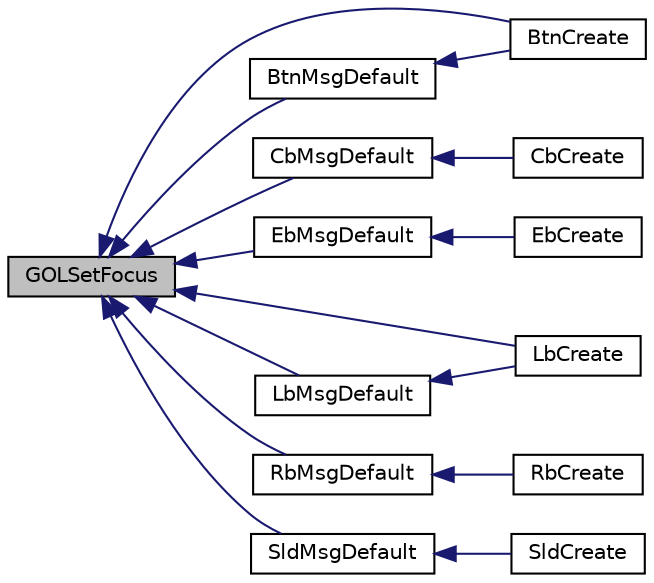 digraph "GOLSetFocus"
{
  edge [fontname="Helvetica",fontsize="10",labelfontname="Helvetica",labelfontsize="10"];
  node [fontname="Helvetica",fontsize="10",shape=record];
  rankdir="LR";
  Node1 [label="GOLSetFocus",height=0.2,width=0.4,color="black", fillcolor="grey75", style="filled", fontcolor="black"];
  Node1 -> Node2 [dir="back",color="midnightblue",fontsize="10",style="solid",fontname="Helvetica"];
  Node2 [label="BtnCreate",height=0.2,width=0.4,color="black", fillcolor="white", style="filled",URL="$_button_8h.html#a58bae4324dd2fe73c331fbcde3e997e0"];
  Node1 -> Node3 [dir="back",color="midnightblue",fontsize="10",style="solid",fontname="Helvetica"];
  Node3 [label="BtnMsgDefault",height=0.2,width=0.4,color="black", fillcolor="white", style="filled",URL="$_button_8h.html#a078eed3dd5c71a2677ce88cd4bd8c634"];
  Node3 -> Node2 [dir="back",color="midnightblue",fontsize="10",style="solid",fontname="Helvetica"];
  Node1 -> Node4 [dir="back",color="midnightblue",fontsize="10",style="solid",fontname="Helvetica"];
  Node4 [label="CbMsgDefault",height=0.2,width=0.4,color="black", fillcolor="white", style="filled",URL="$_check_box_8h.html#ac0ac250526e87fc958b12a4196e98d7d"];
  Node4 -> Node5 [dir="back",color="midnightblue",fontsize="10",style="solid",fontname="Helvetica"];
  Node5 [label="CbCreate",height=0.2,width=0.4,color="black", fillcolor="white", style="filled",URL="$_check_box_8h.html#a2c9fec16e1cac381a73d28038c7b6747"];
  Node1 -> Node6 [dir="back",color="midnightblue",fontsize="10",style="solid",fontname="Helvetica"];
  Node6 [label="EbMsgDefault",height=0.2,width=0.4,color="black", fillcolor="white", style="filled",URL="$_edit_box_8h.html#a1ad01ddce1430f7ce55243637195fc34"];
  Node6 -> Node7 [dir="back",color="midnightblue",fontsize="10",style="solid",fontname="Helvetica"];
  Node7 [label="EbCreate",height=0.2,width=0.4,color="black", fillcolor="white", style="filled",URL="$_edit_box_8h.html#a3f6da3c8eb9028edaaae00dc7dbe38a5"];
  Node1 -> Node8 [dir="back",color="midnightblue",fontsize="10",style="solid",fontname="Helvetica"];
  Node8 [label="LbCreate",height=0.2,width=0.4,color="black", fillcolor="white", style="filled",URL="$_list_box_8h.html#a46b6f8a76f784014b5f7dbee460a6cf9"];
  Node1 -> Node9 [dir="back",color="midnightblue",fontsize="10",style="solid",fontname="Helvetica"];
  Node9 [label="LbMsgDefault",height=0.2,width=0.4,color="black", fillcolor="white", style="filled",URL="$_list_box_8h.html#a4008f854489065e63b564f804db6dba8"];
  Node9 -> Node8 [dir="back",color="midnightblue",fontsize="10",style="solid",fontname="Helvetica"];
  Node1 -> Node10 [dir="back",color="midnightblue",fontsize="10",style="solid",fontname="Helvetica"];
  Node10 [label="RbMsgDefault",height=0.2,width=0.4,color="black", fillcolor="white", style="filled",URL="$_radio_button_8h.html#a905e043543d26d4701199d74ff2927c0"];
  Node10 -> Node11 [dir="back",color="midnightblue",fontsize="10",style="solid",fontname="Helvetica"];
  Node11 [label="RbCreate",height=0.2,width=0.4,color="black", fillcolor="white", style="filled",URL="$_radio_button_8h.html#a4bed4cf89c510288f46f65e2ecb8b3eb"];
  Node1 -> Node12 [dir="back",color="midnightblue",fontsize="10",style="solid",fontname="Helvetica"];
  Node12 [label="SldMsgDefault",height=0.2,width=0.4,color="black", fillcolor="white", style="filled",URL="$_slider_8h.html#aab1e927c7427d1524e4cffb9c2996d6e"];
  Node12 -> Node13 [dir="back",color="midnightblue",fontsize="10",style="solid",fontname="Helvetica"];
  Node13 [label="SldCreate",height=0.2,width=0.4,color="black", fillcolor="white", style="filled",URL="$_slider_8h.html#a2c24b3f670799ef372288caba9811afd"];
}
